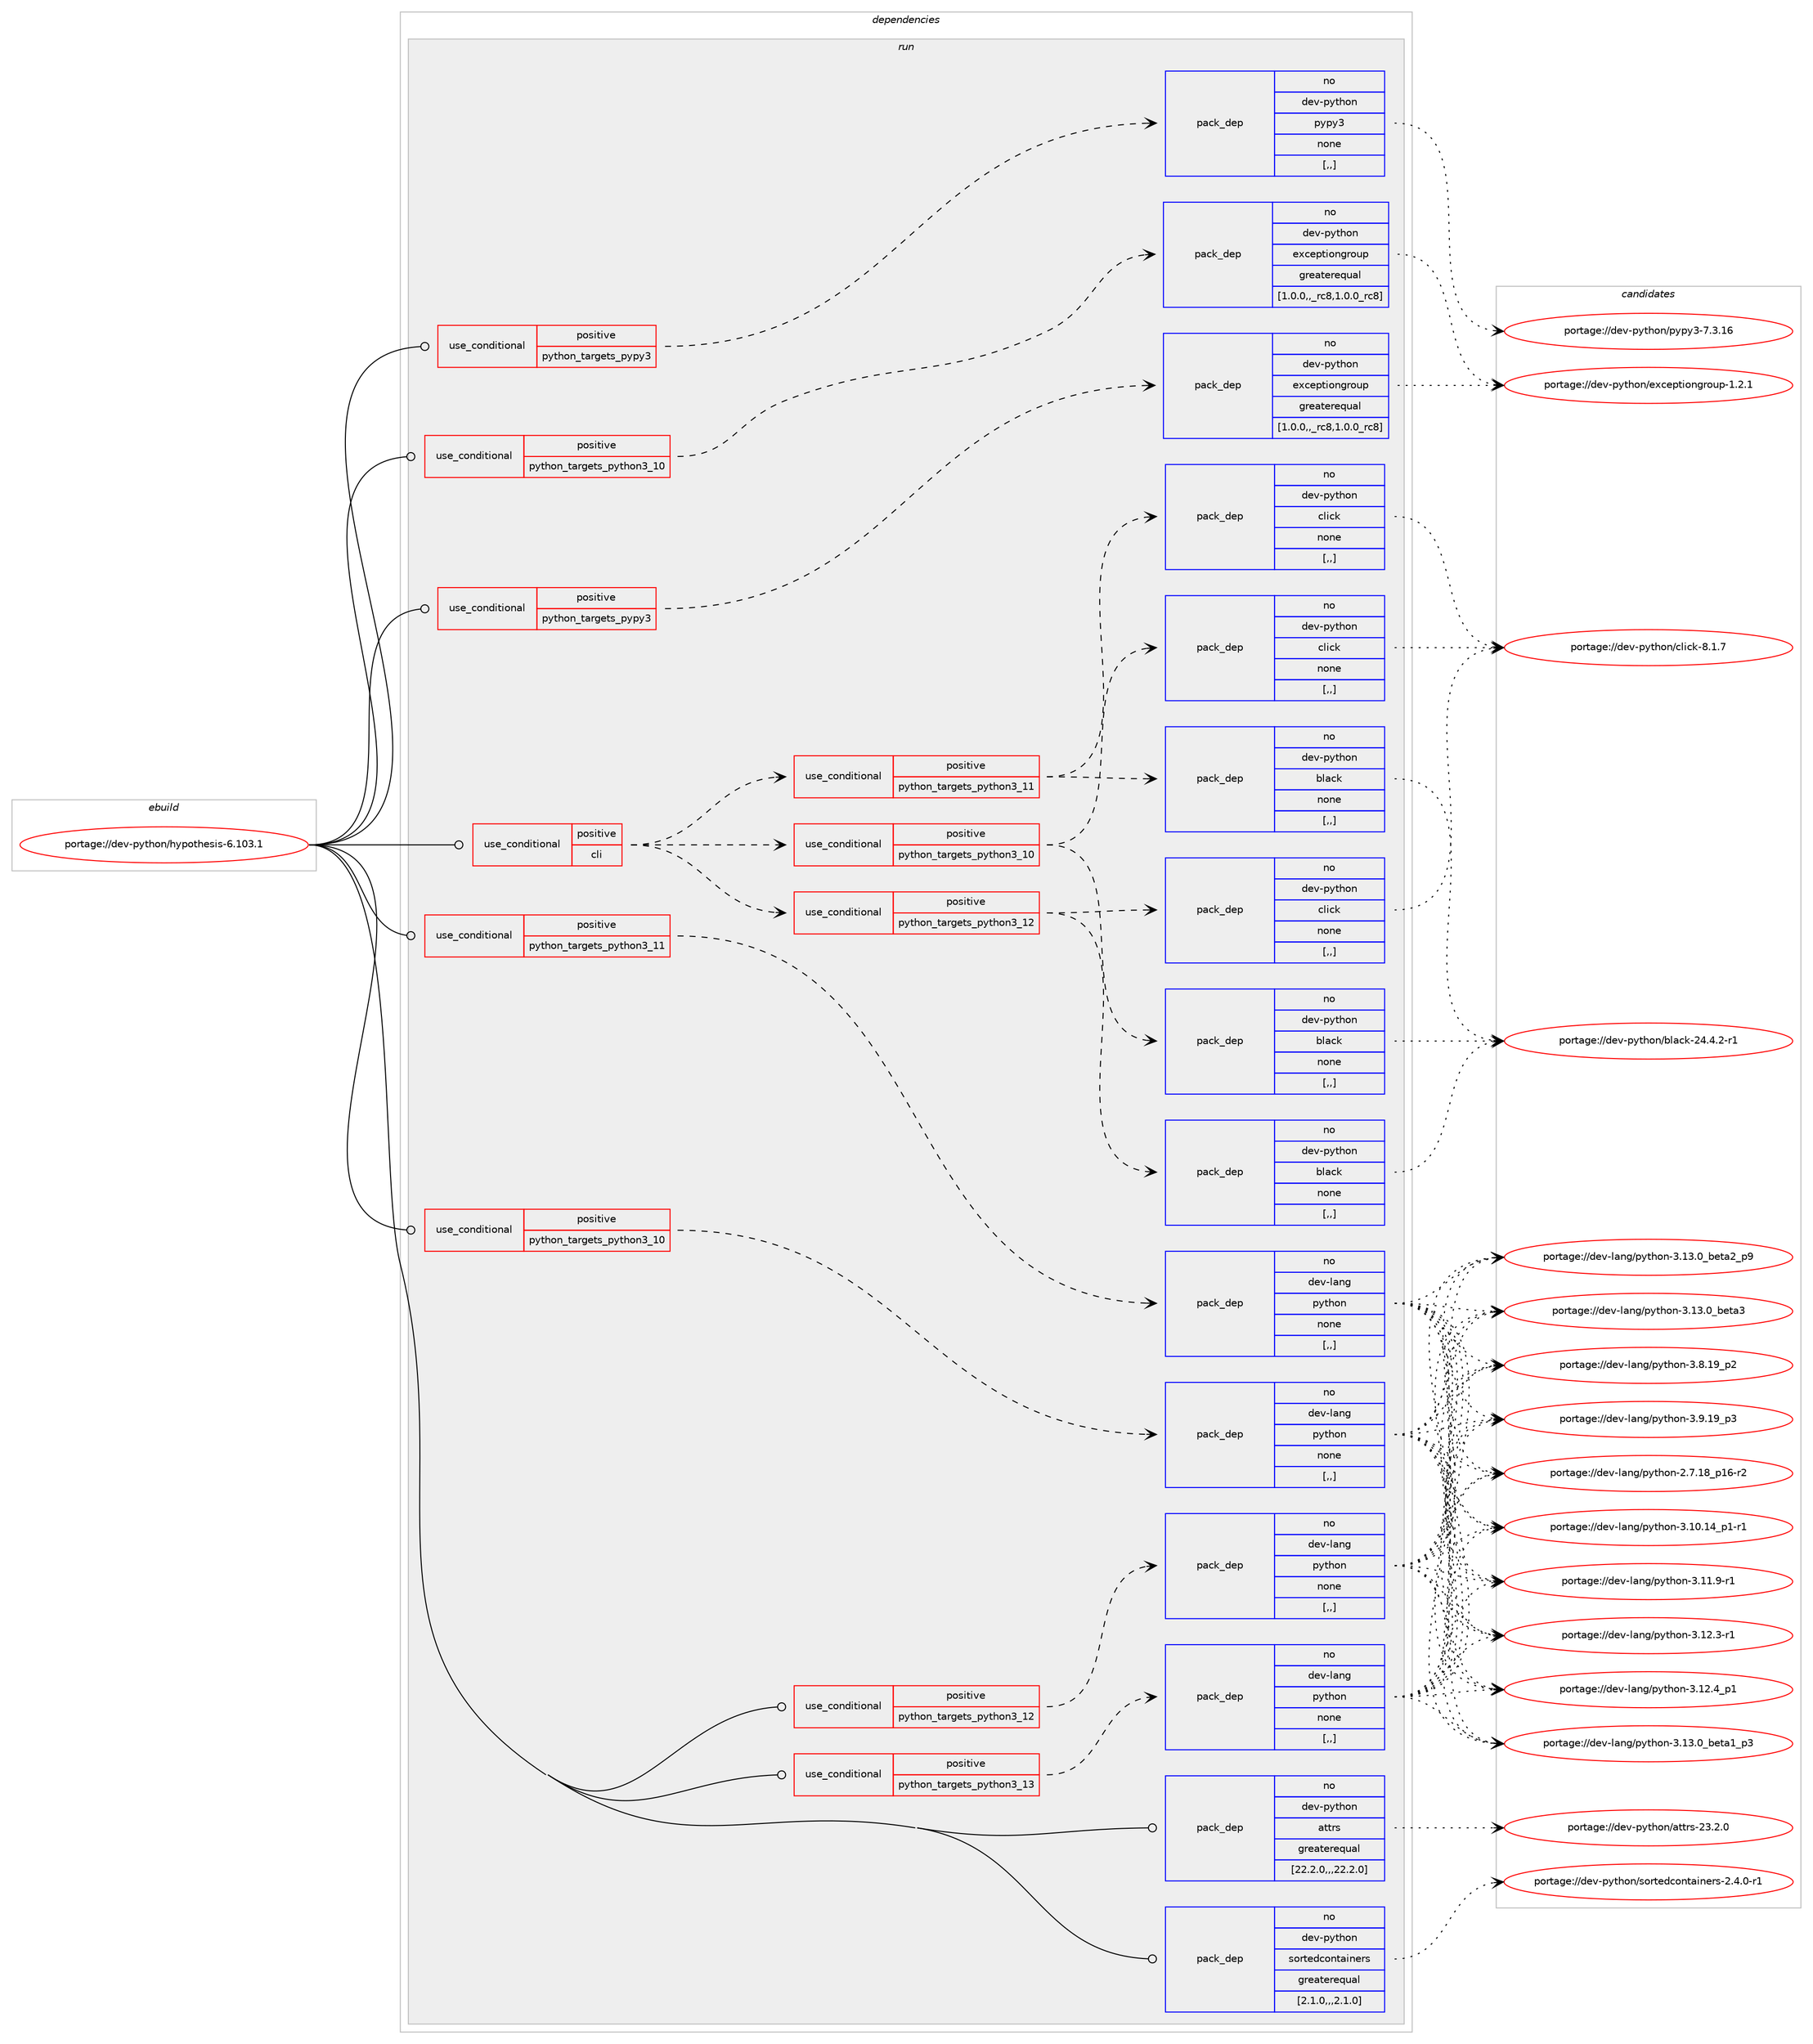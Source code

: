 digraph prolog {

# *************
# Graph options
# *************

newrank=true;
concentrate=true;
compound=true;
graph [rankdir=LR,fontname=Helvetica,fontsize=10,ranksep=1.5];#, ranksep=2.5, nodesep=0.2];
edge  [arrowhead=vee];
node  [fontname=Helvetica,fontsize=10];

# **********
# The ebuild
# **********

subgraph cluster_leftcol {
color=gray;
rank=same;
label=<<i>ebuild</i>>;
id [label="portage://dev-python/hypothesis-6.103.1", color=red, width=4, href="../dev-python/hypothesis-6.103.1.svg"];
}

# ****************
# The dependencies
# ****************

subgraph cluster_midcol {
color=gray;
label=<<i>dependencies</i>>;
subgraph cluster_compile {
fillcolor="#eeeeee";
style=filled;
label=<<i>compile</i>>;
}
subgraph cluster_compileandrun {
fillcolor="#eeeeee";
style=filled;
label=<<i>compile and run</i>>;
}
subgraph cluster_run {
fillcolor="#eeeeee";
style=filled;
label=<<i>run</i>>;
subgraph cond32498 {
dependency144532 [label=<<TABLE BORDER="0" CELLBORDER="1" CELLSPACING="0" CELLPADDING="4"><TR><TD ROWSPAN="3" CELLPADDING="10">use_conditional</TD></TR><TR><TD>positive</TD></TR><TR><TD>cli</TD></TR></TABLE>>, shape=none, color=red];
subgraph cond32499 {
dependency144533 [label=<<TABLE BORDER="0" CELLBORDER="1" CELLSPACING="0" CELLPADDING="4"><TR><TD ROWSPAN="3" CELLPADDING="10">use_conditional</TD></TR><TR><TD>positive</TD></TR><TR><TD>python_targets_python3_10</TD></TR></TABLE>>, shape=none, color=red];
subgraph pack110819 {
dependency144534 [label=<<TABLE BORDER="0" CELLBORDER="1" CELLSPACING="0" CELLPADDING="4" WIDTH="220"><TR><TD ROWSPAN="6" CELLPADDING="30">pack_dep</TD></TR><TR><TD WIDTH="110">no</TD></TR><TR><TD>dev-python</TD></TR><TR><TD>black</TD></TR><TR><TD>none</TD></TR><TR><TD>[,,]</TD></TR></TABLE>>, shape=none, color=blue];
}
dependency144533:e -> dependency144534:w [weight=20,style="dashed",arrowhead="vee"];
subgraph pack110820 {
dependency144535 [label=<<TABLE BORDER="0" CELLBORDER="1" CELLSPACING="0" CELLPADDING="4" WIDTH="220"><TR><TD ROWSPAN="6" CELLPADDING="30">pack_dep</TD></TR><TR><TD WIDTH="110">no</TD></TR><TR><TD>dev-python</TD></TR><TR><TD>click</TD></TR><TR><TD>none</TD></TR><TR><TD>[,,]</TD></TR></TABLE>>, shape=none, color=blue];
}
dependency144533:e -> dependency144535:w [weight=20,style="dashed",arrowhead="vee"];
}
dependency144532:e -> dependency144533:w [weight=20,style="dashed",arrowhead="vee"];
subgraph cond32500 {
dependency144536 [label=<<TABLE BORDER="0" CELLBORDER="1" CELLSPACING="0" CELLPADDING="4"><TR><TD ROWSPAN="3" CELLPADDING="10">use_conditional</TD></TR><TR><TD>positive</TD></TR><TR><TD>python_targets_python3_11</TD></TR></TABLE>>, shape=none, color=red];
subgraph pack110821 {
dependency144537 [label=<<TABLE BORDER="0" CELLBORDER="1" CELLSPACING="0" CELLPADDING="4" WIDTH="220"><TR><TD ROWSPAN="6" CELLPADDING="30">pack_dep</TD></TR><TR><TD WIDTH="110">no</TD></TR><TR><TD>dev-python</TD></TR><TR><TD>black</TD></TR><TR><TD>none</TD></TR><TR><TD>[,,]</TD></TR></TABLE>>, shape=none, color=blue];
}
dependency144536:e -> dependency144537:w [weight=20,style="dashed",arrowhead="vee"];
subgraph pack110822 {
dependency144538 [label=<<TABLE BORDER="0" CELLBORDER="1" CELLSPACING="0" CELLPADDING="4" WIDTH="220"><TR><TD ROWSPAN="6" CELLPADDING="30">pack_dep</TD></TR><TR><TD WIDTH="110">no</TD></TR><TR><TD>dev-python</TD></TR><TR><TD>click</TD></TR><TR><TD>none</TD></TR><TR><TD>[,,]</TD></TR></TABLE>>, shape=none, color=blue];
}
dependency144536:e -> dependency144538:w [weight=20,style="dashed",arrowhead="vee"];
}
dependency144532:e -> dependency144536:w [weight=20,style="dashed",arrowhead="vee"];
subgraph cond32501 {
dependency144539 [label=<<TABLE BORDER="0" CELLBORDER="1" CELLSPACING="0" CELLPADDING="4"><TR><TD ROWSPAN="3" CELLPADDING="10">use_conditional</TD></TR><TR><TD>positive</TD></TR><TR><TD>python_targets_python3_12</TD></TR></TABLE>>, shape=none, color=red];
subgraph pack110823 {
dependency144540 [label=<<TABLE BORDER="0" CELLBORDER="1" CELLSPACING="0" CELLPADDING="4" WIDTH="220"><TR><TD ROWSPAN="6" CELLPADDING="30">pack_dep</TD></TR><TR><TD WIDTH="110">no</TD></TR><TR><TD>dev-python</TD></TR><TR><TD>black</TD></TR><TR><TD>none</TD></TR><TR><TD>[,,]</TD></TR></TABLE>>, shape=none, color=blue];
}
dependency144539:e -> dependency144540:w [weight=20,style="dashed",arrowhead="vee"];
subgraph pack110824 {
dependency144541 [label=<<TABLE BORDER="0" CELLBORDER="1" CELLSPACING="0" CELLPADDING="4" WIDTH="220"><TR><TD ROWSPAN="6" CELLPADDING="30">pack_dep</TD></TR><TR><TD WIDTH="110">no</TD></TR><TR><TD>dev-python</TD></TR><TR><TD>click</TD></TR><TR><TD>none</TD></TR><TR><TD>[,,]</TD></TR></TABLE>>, shape=none, color=blue];
}
dependency144539:e -> dependency144541:w [weight=20,style="dashed",arrowhead="vee"];
}
dependency144532:e -> dependency144539:w [weight=20,style="dashed",arrowhead="vee"];
}
id:e -> dependency144532:w [weight=20,style="solid",arrowhead="odot"];
subgraph cond32502 {
dependency144542 [label=<<TABLE BORDER="0" CELLBORDER="1" CELLSPACING="0" CELLPADDING="4"><TR><TD ROWSPAN="3" CELLPADDING="10">use_conditional</TD></TR><TR><TD>positive</TD></TR><TR><TD>python_targets_pypy3</TD></TR></TABLE>>, shape=none, color=red];
subgraph pack110825 {
dependency144543 [label=<<TABLE BORDER="0" CELLBORDER="1" CELLSPACING="0" CELLPADDING="4" WIDTH="220"><TR><TD ROWSPAN="6" CELLPADDING="30">pack_dep</TD></TR><TR><TD WIDTH="110">no</TD></TR><TR><TD>dev-python</TD></TR><TR><TD>exceptiongroup</TD></TR><TR><TD>greaterequal</TD></TR><TR><TD>[1.0.0,,_rc8,1.0.0_rc8]</TD></TR></TABLE>>, shape=none, color=blue];
}
dependency144542:e -> dependency144543:w [weight=20,style="dashed",arrowhead="vee"];
}
id:e -> dependency144542:w [weight=20,style="solid",arrowhead="odot"];
subgraph cond32503 {
dependency144544 [label=<<TABLE BORDER="0" CELLBORDER="1" CELLSPACING="0" CELLPADDING="4"><TR><TD ROWSPAN="3" CELLPADDING="10">use_conditional</TD></TR><TR><TD>positive</TD></TR><TR><TD>python_targets_pypy3</TD></TR></TABLE>>, shape=none, color=red];
subgraph pack110826 {
dependency144545 [label=<<TABLE BORDER="0" CELLBORDER="1" CELLSPACING="0" CELLPADDING="4" WIDTH="220"><TR><TD ROWSPAN="6" CELLPADDING="30">pack_dep</TD></TR><TR><TD WIDTH="110">no</TD></TR><TR><TD>dev-python</TD></TR><TR><TD>pypy3</TD></TR><TR><TD>none</TD></TR><TR><TD>[,,]</TD></TR></TABLE>>, shape=none, color=blue];
}
dependency144544:e -> dependency144545:w [weight=20,style="dashed",arrowhead="vee"];
}
id:e -> dependency144544:w [weight=20,style="solid",arrowhead="odot"];
subgraph cond32504 {
dependency144546 [label=<<TABLE BORDER="0" CELLBORDER="1" CELLSPACING="0" CELLPADDING="4"><TR><TD ROWSPAN="3" CELLPADDING="10">use_conditional</TD></TR><TR><TD>positive</TD></TR><TR><TD>python_targets_python3_10</TD></TR></TABLE>>, shape=none, color=red];
subgraph pack110827 {
dependency144547 [label=<<TABLE BORDER="0" CELLBORDER="1" CELLSPACING="0" CELLPADDING="4" WIDTH="220"><TR><TD ROWSPAN="6" CELLPADDING="30">pack_dep</TD></TR><TR><TD WIDTH="110">no</TD></TR><TR><TD>dev-lang</TD></TR><TR><TD>python</TD></TR><TR><TD>none</TD></TR><TR><TD>[,,]</TD></TR></TABLE>>, shape=none, color=blue];
}
dependency144546:e -> dependency144547:w [weight=20,style="dashed",arrowhead="vee"];
}
id:e -> dependency144546:w [weight=20,style="solid",arrowhead="odot"];
subgraph cond32505 {
dependency144548 [label=<<TABLE BORDER="0" CELLBORDER="1" CELLSPACING="0" CELLPADDING="4"><TR><TD ROWSPAN="3" CELLPADDING="10">use_conditional</TD></TR><TR><TD>positive</TD></TR><TR><TD>python_targets_python3_10</TD></TR></TABLE>>, shape=none, color=red];
subgraph pack110828 {
dependency144549 [label=<<TABLE BORDER="0" CELLBORDER="1" CELLSPACING="0" CELLPADDING="4" WIDTH="220"><TR><TD ROWSPAN="6" CELLPADDING="30">pack_dep</TD></TR><TR><TD WIDTH="110">no</TD></TR><TR><TD>dev-python</TD></TR><TR><TD>exceptiongroup</TD></TR><TR><TD>greaterequal</TD></TR><TR><TD>[1.0.0,,_rc8,1.0.0_rc8]</TD></TR></TABLE>>, shape=none, color=blue];
}
dependency144548:e -> dependency144549:w [weight=20,style="dashed",arrowhead="vee"];
}
id:e -> dependency144548:w [weight=20,style="solid",arrowhead="odot"];
subgraph cond32506 {
dependency144550 [label=<<TABLE BORDER="0" CELLBORDER="1" CELLSPACING="0" CELLPADDING="4"><TR><TD ROWSPAN="3" CELLPADDING="10">use_conditional</TD></TR><TR><TD>positive</TD></TR><TR><TD>python_targets_python3_11</TD></TR></TABLE>>, shape=none, color=red];
subgraph pack110829 {
dependency144551 [label=<<TABLE BORDER="0" CELLBORDER="1" CELLSPACING="0" CELLPADDING="4" WIDTH="220"><TR><TD ROWSPAN="6" CELLPADDING="30">pack_dep</TD></TR><TR><TD WIDTH="110">no</TD></TR><TR><TD>dev-lang</TD></TR><TR><TD>python</TD></TR><TR><TD>none</TD></TR><TR><TD>[,,]</TD></TR></TABLE>>, shape=none, color=blue];
}
dependency144550:e -> dependency144551:w [weight=20,style="dashed",arrowhead="vee"];
}
id:e -> dependency144550:w [weight=20,style="solid",arrowhead="odot"];
subgraph cond32507 {
dependency144552 [label=<<TABLE BORDER="0" CELLBORDER="1" CELLSPACING="0" CELLPADDING="4"><TR><TD ROWSPAN="3" CELLPADDING="10">use_conditional</TD></TR><TR><TD>positive</TD></TR><TR><TD>python_targets_python3_12</TD></TR></TABLE>>, shape=none, color=red];
subgraph pack110830 {
dependency144553 [label=<<TABLE BORDER="0" CELLBORDER="1" CELLSPACING="0" CELLPADDING="4" WIDTH="220"><TR><TD ROWSPAN="6" CELLPADDING="30">pack_dep</TD></TR><TR><TD WIDTH="110">no</TD></TR><TR><TD>dev-lang</TD></TR><TR><TD>python</TD></TR><TR><TD>none</TD></TR><TR><TD>[,,]</TD></TR></TABLE>>, shape=none, color=blue];
}
dependency144552:e -> dependency144553:w [weight=20,style="dashed",arrowhead="vee"];
}
id:e -> dependency144552:w [weight=20,style="solid",arrowhead="odot"];
subgraph cond32508 {
dependency144554 [label=<<TABLE BORDER="0" CELLBORDER="1" CELLSPACING="0" CELLPADDING="4"><TR><TD ROWSPAN="3" CELLPADDING="10">use_conditional</TD></TR><TR><TD>positive</TD></TR><TR><TD>python_targets_python3_13</TD></TR></TABLE>>, shape=none, color=red];
subgraph pack110831 {
dependency144555 [label=<<TABLE BORDER="0" CELLBORDER="1" CELLSPACING="0" CELLPADDING="4" WIDTH="220"><TR><TD ROWSPAN="6" CELLPADDING="30">pack_dep</TD></TR><TR><TD WIDTH="110">no</TD></TR><TR><TD>dev-lang</TD></TR><TR><TD>python</TD></TR><TR><TD>none</TD></TR><TR><TD>[,,]</TD></TR></TABLE>>, shape=none, color=blue];
}
dependency144554:e -> dependency144555:w [weight=20,style="dashed",arrowhead="vee"];
}
id:e -> dependency144554:w [weight=20,style="solid",arrowhead="odot"];
subgraph pack110832 {
dependency144556 [label=<<TABLE BORDER="0" CELLBORDER="1" CELLSPACING="0" CELLPADDING="4" WIDTH="220"><TR><TD ROWSPAN="6" CELLPADDING="30">pack_dep</TD></TR><TR><TD WIDTH="110">no</TD></TR><TR><TD>dev-python</TD></TR><TR><TD>attrs</TD></TR><TR><TD>greaterequal</TD></TR><TR><TD>[22.2.0,,,22.2.0]</TD></TR></TABLE>>, shape=none, color=blue];
}
id:e -> dependency144556:w [weight=20,style="solid",arrowhead="odot"];
subgraph pack110833 {
dependency144557 [label=<<TABLE BORDER="0" CELLBORDER="1" CELLSPACING="0" CELLPADDING="4" WIDTH="220"><TR><TD ROWSPAN="6" CELLPADDING="30">pack_dep</TD></TR><TR><TD WIDTH="110">no</TD></TR><TR><TD>dev-python</TD></TR><TR><TD>sortedcontainers</TD></TR><TR><TD>greaterequal</TD></TR><TR><TD>[2.1.0,,,2.1.0]</TD></TR></TABLE>>, shape=none, color=blue];
}
id:e -> dependency144557:w [weight=20,style="solid",arrowhead="odot"];
}
}

# **************
# The candidates
# **************

subgraph cluster_choices {
rank=same;
color=gray;
label=<<i>candidates</i>>;

subgraph choice110819 {
color=black;
nodesep=1;
choice1001011184511212111610411111047981089799107455052465246504511449 [label="portage://dev-python/black-24.4.2-r1", color=red, width=4,href="../dev-python/black-24.4.2-r1.svg"];
dependency144534:e -> choice1001011184511212111610411111047981089799107455052465246504511449:w [style=dotted,weight="100"];
}
subgraph choice110820 {
color=black;
nodesep=1;
choice10010111845112121116104111110479910810599107455646494655 [label="portage://dev-python/click-8.1.7", color=red, width=4,href="../dev-python/click-8.1.7.svg"];
dependency144535:e -> choice10010111845112121116104111110479910810599107455646494655:w [style=dotted,weight="100"];
}
subgraph choice110821 {
color=black;
nodesep=1;
choice1001011184511212111610411111047981089799107455052465246504511449 [label="portage://dev-python/black-24.4.2-r1", color=red, width=4,href="../dev-python/black-24.4.2-r1.svg"];
dependency144537:e -> choice1001011184511212111610411111047981089799107455052465246504511449:w [style=dotted,weight="100"];
}
subgraph choice110822 {
color=black;
nodesep=1;
choice10010111845112121116104111110479910810599107455646494655 [label="portage://dev-python/click-8.1.7", color=red, width=4,href="../dev-python/click-8.1.7.svg"];
dependency144538:e -> choice10010111845112121116104111110479910810599107455646494655:w [style=dotted,weight="100"];
}
subgraph choice110823 {
color=black;
nodesep=1;
choice1001011184511212111610411111047981089799107455052465246504511449 [label="portage://dev-python/black-24.4.2-r1", color=red, width=4,href="../dev-python/black-24.4.2-r1.svg"];
dependency144540:e -> choice1001011184511212111610411111047981089799107455052465246504511449:w [style=dotted,weight="100"];
}
subgraph choice110824 {
color=black;
nodesep=1;
choice10010111845112121116104111110479910810599107455646494655 [label="portage://dev-python/click-8.1.7", color=red, width=4,href="../dev-python/click-8.1.7.svg"];
dependency144541:e -> choice10010111845112121116104111110479910810599107455646494655:w [style=dotted,weight="100"];
}
subgraph choice110825 {
color=black;
nodesep=1;
choice100101118451121211161041111104710112099101112116105111110103114111117112454946504649 [label="portage://dev-python/exceptiongroup-1.2.1", color=red, width=4,href="../dev-python/exceptiongroup-1.2.1.svg"];
dependency144543:e -> choice100101118451121211161041111104710112099101112116105111110103114111117112454946504649:w [style=dotted,weight="100"];
}
subgraph choice110826 {
color=black;
nodesep=1;
choice10010111845112121116104111110471121211121215145554651464954 [label="portage://dev-python/pypy3-7.3.16", color=red, width=4,href="../dev-python/pypy3-7.3.16.svg"];
dependency144545:e -> choice10010111845112121116104111110471121211121215145554651464954:w [style=dotted,weight="100"];
}
subgraph choice110827 {
color=black;
nodesep=1;
choice100101118451089711010347112121116104111110455046554649569511249544511450 [label="portage://dev-lang/python-2.7.18_p16-r2", color=red, width=4,href="../dev-lang/python-2.7.18_p16-r2.svg"];
choice100101118451089711010347112121116104111110455146494846495295112494511449 [label="portage://dev-lang/python-3.10.14_p1-r1", color=red, width=4,href="../dev-lang/python-3.10.14_p1-r1.svg"];
choice100101118451089711010347112121116104111110455146494946574511449 [label="portage://dev-lang/python-3.11.9-r1", color=red, width=4,href="../dev-lang/python-3.11.9-r1.svg"];
choice100101118451089711010347112121116104111110455146495046514511449 [label="portage://dev-lang/python-3.12.3-r1", color=red, width=4,href="../dev-lang/python-3.12.3-r1.svg"];
choice100101118451089711010347112121116104111110455146495046529511249 [label="portage://dev-lang/python-3.12.4_p1", color=red, width=4,href="../dev-lang/python-3.12.4_p1.svg"];
choice10010111845108971101034711212111610411111045514649514648959810111697499511251 [label="portage://dev-lang/python-3.13.0_beta1_p3", color=red, width=4,href="../dev-lang/python-3.13.0_beta1_p3.svg"];
choice10010111845108971101034711212111610411111045514649514648959810111697509511257 [label="portage://dev-lang/python-3.13.0_beta2_p9", color=red, width=4,href="../dev-lang/python-3.13.0_beta2_p9.svg"];
choice1001011184510897110103471121211161041111104551464951464895981011169751 [label="portage://dev-lang/python-3.13.0_beta3", color=red, width=4,href="../dev-lang/python-3.13.0_beta3.svg"];
choice100101118451089711010347112121116104111110455146564649579511250 [label="portage://dev-lang/python-3.8.19_p2", color=red, width=4,href="../dev-lang/python-3.8.19_p2.svg"];
choice100101118451089711010347112121116104111110455146574649579511251 [label="portage://dev-lang/python-3.9.19_p3", color=red, width=4,href="../dev-lang/python-3.9.19_p3.svg"];
dependency144547:e -> choice100101118451089711010347112121116104111110455046554649569511249544511450:w [style=dotted,weight="100"];
dependency144547:e -> choice100101118451089711010347112121116104111110455146494846495295112494511449:w [style=dotted,weight="100"];
dependency144547:e -> choice100101118451089711010347112121116104111110455146494946574511449:w [style=dotted,weight="100"];
dependency144547:e -> choice100101118451089711010347112121116104111110455146495046514511449:w [style=dotted,weight="100"];
dependency144547:e -> choice100101118451089711010347112121116104111110455146495046529511249:w [style=dotted,weight="100"];
dependency144547:e -> choice10010111845108971101034711212111610411111045514649514648959810111697499511251:w [style=dotted,weight="100"];
dependency144547:e -> choice10010111845108971101034711212111610411111045514649514648959810111697509511257:w [style=dotted,weight="100"];
dependency144547:e -> choice1001011184510897110103471121211161041111104551464951464895981011169751:w [style=dotted,weight="100"];
dependency144547:e -> choice100101118451089711010347112121116104111110455146564649579511250:w [style=dotted,weight="100"];
dependency144547:e -> choice100101118451089711010347112121116104111110455146574649579511251:w [style=dotted,weight="100"];
}
subgraph choice110828 {
color=black;
nodesep=1;
choice100101118451121211161041111104710112099101112116105111110103114111117112454946504649 [label="portage://dev-python/exceptiongroup-1.2.1", color=red, width=4,href="../dev-python/exceptiongroup-1.2.1.svg"];
dependency144549:e -> choice100101118451121211161041111104710112099101112116105111110103114111117112454946504649:w [style=dotted,weight="100"];
}
subgraph choice110829 {
color=black;
nodesep=1;
choice100101118451089711010347112121116104111110455046554649569511249544511450 [label="portage://dev-lang/python-2.7.18_p16-r2", color=red, width=4,href="../dev-lang/python-2.7.18_p16-r2.svg"];
choice100101118451089711010347112121116104111110455146494846495295112494511449 [label="portage://dev-lang/python-3.10.14_p1-r1", color=red, width=4,href="../dev-lang/python-3.10.14_p1-r1.svg"];
choice100101118451089711010347112121116104111110455146494946574511449 [label="portage://dev-lang/python-3.11.9-r1", color=red, width=4,href="../dev-lang/python-3.11.9-r1.svg"];
choice100101118451089711010347112121116104111110455146495046514511449 [label="portage://dev-lang/python-3.12.3-r1", color=red, width=4,href="../dev-lang/python-3.12.3-r1.svg"];
choice100101118451089711010347112121116104111110455146495046529511249 [label="portage://dev-lang/python-3.12.4_p1", color=red, width=4,href="../dev-lang/python-3.12.4_p1.svg"];
choice10010111845108971101034711212111610411111045514649514648959810111697499511251 [label="portage://dev-lang/python-3.13.0_beta1_p3", color=red, width=4,href="../dev-lang/python-3.13.0_beta1_p3.svg"];
choice10010111845108971101034711212111610411111045514649514648959810111697509511257 [label="portage://dev-lang/python-3.13.0_beta2_p9", color=red, width=4,href="../dev-lang/python-3.13.0_beta2_p9.svg"];
choice1001011184510897110103471121211161041111104551464951464895981011169751 [label="portage://dev-lang/python-3.13.0_beta3", color=red, width=4,href="../dev-lang/python-3.13.0_beta3.svg"];
choice100101118451089711010347112121116104111110455146564649579511250 [label="portage://dev-lang/python-3.8.19_p2", color=red, width=4,href="../dev-lang/python-3.8.19_p2.svg"];
choice100101118451089711010347112121116104111110455146574649579511251 [label="portage://dev-lang/python-3.9.19_p3", color=red, width=4,href="../dev-lang/python-3.9.19_p3.svg"];
dependency144551:e -> choice100101118451089711010347112121116104111110455046554649569511249544511450:w [style=dotted,weight="100"];
dependency144551:e -> choice100101118451089711010347112121116104111110455146494846495295112494511449:w [style=dotted,weight="100"];
dependency144551:e -> choice100101118451089711010347112121116104111110455146494946574511449:w [style=dotted,weight="100"];
dependency144551:e -> choice100101118451089711010347112121116104111110455146495046514511449:w [style=dotted,weight="100"];
dependency144551:e -> choice100101118451089711010347112121116104111110455146495046529511249:w [style=dotted,weight="100"];
dependency144551:e -> choice10010111845108971101034711212111610411111045514649514648959810111697499511251:w [style=dotted,weight="100"];
dependency144551:e -> choice10010111845108971101034711212111610411111045514649514648959810111697509511257:w [style=dotted,weight="100"];
dependency144551:e -> choice1001011184510897110103471121211161041111104551464951464895981011169751:w [style=dotted,weight="100"];
dependency144551:e -> choice100101118451089711010347112121116104111110455146564649579511250:w [style=dotted,weight="100"];
dependency144551:e -> choice100101118451089711010347112121116104111110455146574649579511251:w [style=dotted,weight="100"];
}
subgraph choice110830 {
color=black;
nodesep=1;
choice100101118451089711010347112121116104111110455046554649569511249544511450 [label="portage://dev-lang/python-2.7.18_p16-r2", color=red, width=4,href="../dev-lang/python-2.7.18_p16-r2.svg"];
choice100101118451089711010347112121116104111110455146494846495295112494511449 [label="portage://dev-lang/python-3.10.14_p1-r1", color=red, width=4,href="../dev-lang/python-3.10.14_p1-r1.svg"];
choice100101118451089711010347112121116104111110455146494946574511449 [label="portage://dev-lang/python-3.11.9-r1", color=red, width=4,href="../dev-lang/python-3.11.9-r1.svg"];
choice100101118451089711010347112121116104111110455146495046514511449 [label="portage://dev-lang/python-3.12.3-r1", color=red, width=4,href="../dev-lang/python-3.12.3-r1.svg"];
choice100101118451089711010347112121116104111110455146495046529511249 [label="portage://dev-lang/python-3.12.4_p1", color=red, width=4,href="../dev-lang/python-3.12.4_p1.svg"];
choice10010111845108971101034711212111610411111045514649514648959810111697499511251 [label="portage://dev-lang/python-3.13.0_beta1_p3", color=red, width=4,href="../dev-lang/python-3.13.0_beta1_p3.svg"];
choice10010111845108971101034711212111610411111045514649514648959810111697509511257 [label="portage://dev-lang/python-3.13.0_beta2_p9", color=red, width=4,href="../dev-lang/python-3.13.0_beta2_p9.svg"];
choice1001011184510897110103471121211161041111104551464951464895981011169751 [label="portage://dev-lang/python-3.13.0_beta3", color=red, width=4,href="../dev-lang/python-3.13.0_beta3.svg"];
choice100101118451089711010347112121116104111110455146564649579511250 [label="portage://dev-lang/python-3.8.19_p2", color=red, width=4,href="../dev-lang/python-3.8.19_p2.svg"];
choice100101118451089711010347112121116104111110455146574649579511251 [label="portage://dev-lang/python-3.9.19_p3", color=red, width=4,href="../dev-lang/python-3.9.19_p3.svg"];
dependency144553:e -> choice100101118451089711010347112121116104111110455046554649569511249544511450:w [style=dotted,weight="100"];
dependency144553:e -> choice100101118451089711010347112121116104111110455146494846495295112494511449:w [style=dotted,weight="100"];
dependency144553:e -> choice100101118451089711010347112121116104111110455146494946574511449:w [style=dotted,weight="100"];
dependency144553:e -> choice100101118451089711010347112121116104111110455146495046514511449:w [style=dotted,weight="100"];
dependency144553:e -> choice100101118451089711010347112121116104111110455146495046529511249:w [style=dotted,weight="100"];
dependency144553:e -> choice10010111845108971101034711212111610411111045514649514648959810111697499511251:w [style=dotted,weight="100"];
dependency144553:e -> choice10010111845108971101034711212111610411111045514649514648959810111697509511257:w [style=dotted,weight="100"];
dependency144553:e -> choice1001011184510897110103471121211161041111104551464951464895981011169751:w [style=dotted,weight="100"];
dependency144553:e -> choice100101118451089711010347112121116104111110455146564649579511250:w [style=dotted,weight="100"];
dependency144553:e -> choice100101118451089711010347112121116104111110455146574649579511251:w [style=dotted,weight="100"];
}
subgraph choice110831 {
color=black;
nodesep=1;
choice100101118451089711010347112121116104111110455046554649569511249544511450 [label="portage://dev-lang/python-2.7.18_p16-r2", color=red, width=4,href="../dev-lang/python-2.7.18_p16-r2.svg"];
choice100101118451089711010347112121116104111110455146494846495295112494511449 [label="portage://dev-lang/python-3.10.14_p1-r1", color=red, width=4,href="../dev-lang/python-3.10.14_p1-r1.svg"];
choice100101118451089711010347112121116104111110455146494946574511449 [label="portage://dev-lang/python-3.11.9-r1", color=red, width=4,href="../dev-lang/python-3.11.9-r1.svg"];
choice100101118451089711010347112121116104111110455146495046514511449 [label="portage://dev-lang/python-3.12.3-r1", color=red, width=4,href="../dev-lang/python-3.12.3-r1.svg"];
choice100101118451089711010347112121116104111110455146495046529511249 [label="portage://dev-lang/python-3.12.4_p1", color=red, width=4,href="../dev-lang/python-3.12.4_p1.svg"];
choice10010111845108971101034711212111610411111045514649514648959810111697499511251 [label="portage://dev-lang/python-3.13.0_beta1_p3", color=red, width=4,href="../dev-lang/python-3.13.0_beta1_p3.svg"];
choice10010111845108971101034711212111610411111045514649514648959810111697509511257 [label="portage://dev-lang/python-3.13.0_beta2_p9", color=red, width=4,href="../dev-lang/python-3.13.0_beta2_p9.svg"];
choice1001011184510897110103471121211161041111104551464951464895981011169751 [label="portage://dev-lang/python-3.13.0_beta3", color=red, width=4,href="../dev-lang/python-3.13.0_beta3.svg"];
choice100101118451089711010347112121116104111110455146564649579511250 [label="portage://dev-lang/python-3.8.19_p2", color=red, width=4,href="../dev-lang/python-3.8.19_p2.svg"];
choice100101118451089711010347112121116104111110455146574649579511251 [label="portage://dev-lang/python-3.9.19_p3", color=red, width=4,href="../dev-lang/python-3.9.19_p3.svg"];
dependency144555:e -> choice100101118451089711010347112121116104111110455046554649569511249544511450:w [style=dotted,weight="100"];
dependency144555:e -> choice100101118451089711010347112121116104111110455146494846495295112494511449:w [style=dotted,weight="100"];
dependency144555:e -> choice100101118451089711010347112121116104111110455146494946574511449:w [style=dotted,weight="100"];
dependency144555:e -> choice100101118451089711010347112121116104111110455146495046514511449:w [style=dotted,weight="100"];
dependency144555:e -> choice100101118451089711010347112121116104111110455146495046529511249:w [style=dotted,weight="100"];
dependency144555:e -> choice10010111845108971101034711212111610411111045514649514648959810111697499511251:w [style=dotted,weight="100"];
dependency144555:e -> choice10010111845108971101034711212111610411111045514649514648959810111697509511257:w [style=dotted,weight="100"];
dependency144555:e -> choice1001011184510897110103471121211161041111104551464951464895981011169751:w [style=dotted,weight="100"];
dependency144555:e -> choice100101118451089711010347112121116104111110455146564649579511250:w [style=dotted,weight="100"];
dependency144555:e -> choice100101118451089711010347112121116104111110455146574649579511251:w [style=dotted,weight="100"];
}
subgraph choice110832 {
color=black;
nodesep=1;
choice10010111845112121116104111110479711611611411545505146504648 [label="portage://dev-python/attrs-23.2.0", color=red, width=4,href="../dev-python/attrs-23.2.0.svg"];
dependency144556:e -> choice10010111845112121116104111110479711611611411545505146504648:w [style=dotted,weight="100"];
}
subgraph choice110833 {
color=black;
nodesep=1;
choice100101118451121211161041111104711511111411610110099111110116971051101011141154550465246484511449 [label="portage://dev-python/sortedcontainers-2.4.0-r1", color=red, width=4,href="../dev-python/sortedcontainers-2.4.0-r1.svg"];
dependency144557:e -> choice100101118451121211161041111104711511111411610110099111110116971051101011141154550465246484511449:w [style=dotted,weight="100"];
}
}

}
